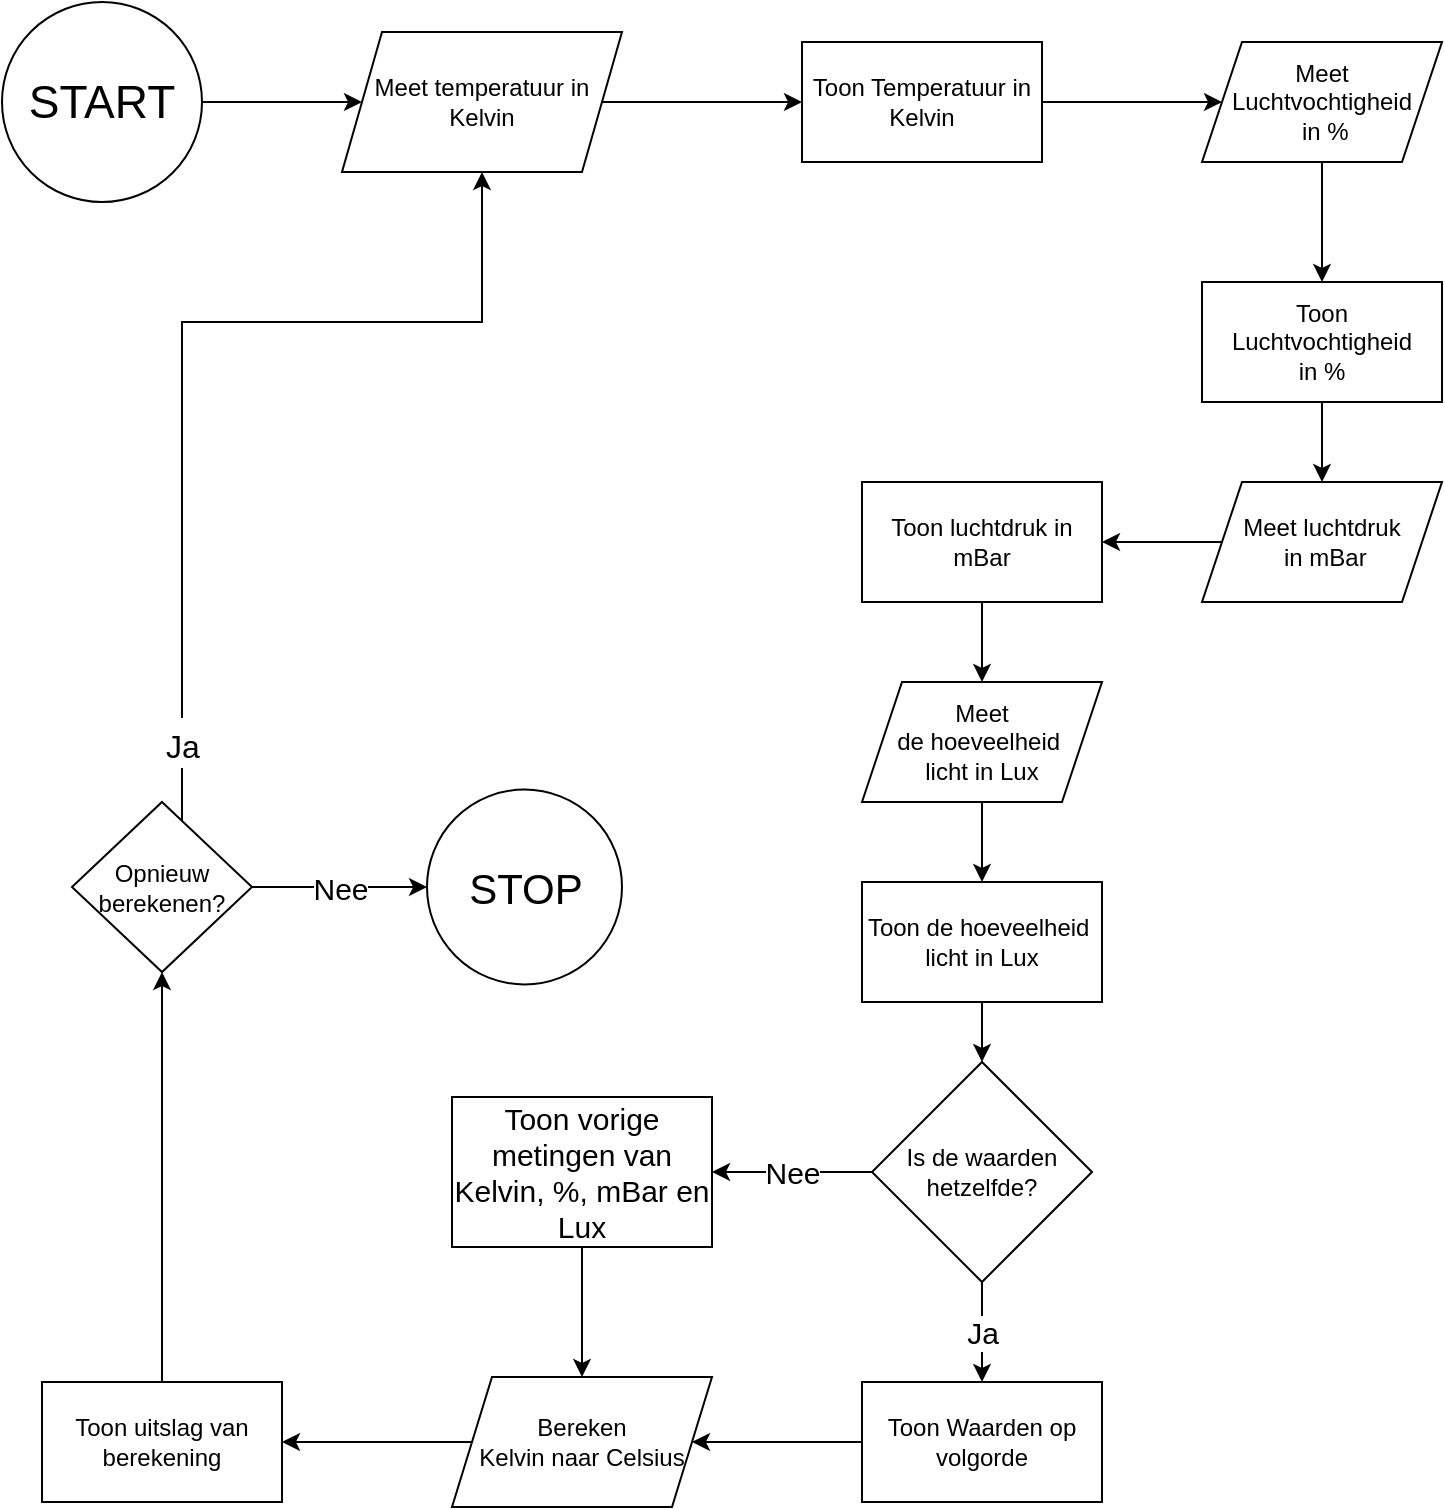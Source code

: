 <mxfile version="20.3.0" type="device"><diagram id="p0mWfqGE_EIGlTESGI-_" name="Pagina-1"><mxGraphModel dx="1038" dy="641" grid="1" gridSize="10" guides="1" tooltips="1" connect="1" arrows="1" fold="1" page="1" pageScale="1" pageWidth="827" pageHeight="1169" math="0" shadow="0"><root><mxCell id="0"/><mxCell id="1" parent="0"/><mxCell id="GQdavEVdIIyvvqhn-Gyl-3" value="" style="edgeStyle=orthogonalEdgeStyle;rounded=0;orthogonalLoop=1;jettySize=auto;html=1;fontSize=23;" edge="1" parent="1" source="GQdavEVdIIyvvqhn-Gyl-1" target="GQdavEVdIIyvvqhn-Gyl-2"><mxGeometry relative="1" as="geometry"/></mxCell><mxCell id="GQdavEVdIIyvvqhn-Gyl-1" value="&lt;font style=&quot;font-size: 23px;&quot;&gt;START&lt;/font&gt;" style="ellipse;whiteSpace=wrap;html=1;aspect=fixed;" vertex="1" parent="1"><mxGeometry x="30" y="30" width="100" height="100" as="geometry"/></mxCell><mxCell id="GQdavEVdIIyvvqhn-Gyl-5" value="" style="edgeStyle=orthogonalEdgeStyle;rounded=0;orthogonalLoop=1;jettySize=auto;html=1;fontSize=23;" edge="1" parent="1" source="GQdavEVdIIyvvqhn-Gyl-2" target="GQdavEVdIIyvvqhn-Gyl-4"><mxGeometry relative="1" as="geometry"/></mxCell><mxCell id="GQdavEVdIIyvvqhn-Gyl-2" value="Meet temperatuur in Kelvin" style="shape=parallelogram;perimeter=parallelogramPerimeter;whiteSpace=wrap;html=1;fixedSize=1;" vertex="1" parent="1"><mxGeometry x="200" y="45" width="140" height="70" as="geometry"/></mxCell><mxCell id="GQdavEVdIIyvvqhn-Gyl-7" value="" style="edgeStyle=orthogonalEdgeStyle;rounded=0;orthogonalLoop=1;jettySize=auto;html=1;fontSize=23;" edge="1" parent="1" source="GQdavEVdIIyvvqhn-Gyl-4" target="GQdavEVdIIyvvqhn-Gyl-6"><mxGeometry relative="1" as="geometry"/></mxCell><mxCell id="GQdavEVdIIyvvqhn-Gyl-4" value="Toon Temperatuur in Kelvin" style="whiteSpace=wrap;html=1;" vertex="1" parent="1"><mxGeometry x="430" y="50" width="120" height="60" as="geometry"/></mxCell><mxCell id="GQdavEVdIIyvvqhn-Gyl-9" value="" style="edgeStyle=orthogonalEdgeStyle;rounded=0;orthogonalLoop=1;jettySize=auto;html=1;fontSize=23;" edge="1" parent="1" source="GQdavEVdIIyvvqhn-Gyl-6" target="GQdavEVdIIyvvqhn-Gyl-8"><mxGeometry relative="1" as="geometry"/></mxCell><mxCell id="GQdavEVdIIyvvqhn-Gyl-6" value="Meet Luchtvochtigheid&lt;br&gt;&amp;nbsp;in %" style="shape=parallelogram;perimeter=parallelogramPerimeter;whiteSpace=wrap;html=1;fixedSize=1;" vertex="1" parent="1"><mxGeometry x="630" y="50" width="120" height="60" as="geometry"/></mxCell><mxCell id="GQdavEVdIIyvvqhn-Gyl-12" value="" style="edgeStyle=orthogonalEdgeStyle;rounded=0;orthogonalLoop=1;jettySize=auto;html=1;fontSize=23;" edge="1" parent="1" source="GQdavEVdIIyvvqhn-Gyl-8" target="GQdavEVdIIyvvqhn-Gyl-11"><mxGeometry relative="1" as="geometry"/></mxCell><mxCell id="GQdavEVdIIyvvqhn-Gyl-8" value="Toon Luchtvochtigheid &lt;br&gt;in %" style="whiteSpace=wrap;html=1;" vertex="1" parent="1"><mxGeometry x="630" y="170" width="120" height="60" as="geometry"/></mxCell><mxCell id="GQdavEVdIIyvvqhn-Gyl-14" value="" style="edgeStyle=orthogonalEdgeStyle;rounded=0;orthogonalLoop=1;jettySize=auto;html=1;fontSize=23;" edge="1" parent="1" source="GQdavEVdIIyvvqhn-Gyl-11" target="GQdavEVdIIyvvqhn-Gyl-13"><mxGeometry relative="1" as="geometry"/></mxCell><mxCell id="GQdavEVdIIyvvqhn-Gyl-11" value="Meet luchtdruk&lt;br&gt;&amp;nbsp;in mBar" style="shape=parallelogram;perimeter=parallelogramPerimeter;whiteSpace=wrap;html=1;fixedSize=1;" vertex="1" parent="1"><mxGeometry x="630" y="270" width="120" height="60" as="geometry"/></mxCell><mxCell id="GQdavEVdIIyvvqhn-Gyl-16" value="" style="edgeStyle=orthogonalEdgeStyle;rounded=0;orthogonalLoop=1;jettySize=auto;html=1;fontSize=23;" edge="1" parent="1" source="GQdavEVdIIyvvqhn-Gyl-13" target="GQdavEVdIIyvvqhn-Gyl-15"><mxGeometry relative="1" as="geometry"/></mxCell><mxCell id="GQdavEVdIIyvvqhn-Gyl-13" value="Toon luchtdruk in mBar" style="whiteSpace=wrap;html=1;" vertex="1" parent="1"><mxGeometry x="460" y="270" width="120" height="60" as="geometry"/></mxCell><mxCell id="GQdavEVdIIyvvqhn-Gyl-18" value="" style="edgeStyle=orthogonalEdgeStyle;rounded=0;orthogonalLoop=1;jettySize=auto;html=1;fontSize=23;" edge="1" parent="1" source="GQdavEVdIIyvvqhn-Gyl-15" target="GQdavEVdIIyvvqhn-Gyl-17"><mxGeometry relative="1" as="geometry"/></mxCell><mxCell id="GQdavEVdIIyvvqhn-Gyl-15" value="Meet &lt;br&gt;de hoeveelheid&amp;nbsp;&lt;br&gt;licht in Lux" style="shape=parallelogram;perimeter=parallelogramPerimeter;whiteSpace=wrap;html=1;fixedSize=1;" vertex="1" parent="1"><mxGeometry x="460" y="370" width="120" height="60" as="geometry"/></mxCell><mxCell id="GQdavEVdIIyvvqhn-Gyl-20" value="" style="edgeStyle=orthogonalEdgeStyle;rounded=0;orthogonalLoop=1;jettySize=auto;html=1;fontSize=23;" edge="1" parent="1" source="GQdavEVdIIyvvqhn-Gyl-17" target="GQdavEVdIIyvvqhn-Gyl-19"><mxGeometry relative="1" as="geometry"/></mxCell><mxCell id="GQdavEVdIIyvvqhn-Gyl-17" value="Toon de hoeveelheid&amp;nbsp;&lt;br&gt;licht in Lux" style="whiteSpace=wrap;html=1;" vertex="1" parent="1"><mxGeometry x="460" y="470" width="120" height="60" as="geometry"/></mxCell><mxCell id="GQdavEVdIIyvvqhn-Gyl-32" value="Ja" style="edgeStyle=orthogonalEdgeStyle;rounded=0;orthogonalLoop=1;jettySize=auto;html=1;fontSize=15;" edge="1" parent="1" source="GQdavEVdIIyvvqhn-Gyl-19" target="GQdavEVdIIyvvqhn-Gyl-31"><mxGeometry relative="1" as="geometry"/></mxCell><mxCell id="GQdavEVdIIyvvqhn-Gyl-34" value="Nee" style="edgeStyle=orthogonalEdgeStyle;rounded=0;orthogonalLoop=1;jettySize=auto;html=1;fontSize=15;" edge="1" parent="1" source="GQdavEVdIIyvvqhn-Gyl-19" target="GQdavEVdIIyvvqhn-Gyl-24"><mxGeometry relative="1" as="geometry"/></mxCell><mxCell id="GQdavEVdIIyvvqhn-Gyl-19" value="Is de waarden hetzelfde?" style="rhombus;whiteSpace=wrap;html=1;" vertex="1" parent="1"><mxGeometry x="465" y="560" width="110" height="110" as="geometry"/></mxCell><mxCell id="GQdavEVdIIyvvqhn-Gyl-36" value="" style="edgeStyle=orthogonalEdgeStyle;rounded=0;orthogonalLoop=1;jettySize=auto;html=1;fontSize=15;" edge="1" parent="1" source="GQdavEVdIIyvvqhn-Gyl-24" target="GQdavEVdIIyvvqhn-Gyl-35"><mxGeometry relative="1" as="geometry"/></mxCell><mxCell id="GQdavEVdIIyvvqhn-Gyl-24" value="&lt;font style=&quot;font-size: 15px;&quot;&gt;Toon vorige metingen van Kelvin, %, mBar en Lux&lt;/font&gt;" style="whiteSpace=wrap;html=1;" vertex="1" parent="1"><mxGeometry x="255" y="577.5" width="130" height="75" as="geometry"/></mxCell><mxCell id="GQdavEVdIIyvvqhn-Gyl-37" value="" style="edgeStyle=orthogonalEdgeStyle;rounded=0;orthogonalLoop=1;jettySize=auto;html=1;fontSize=15;" edge="1" parent="1" source="GQdavEVdIIyvvqhn-Gyl-31" target="GQdavEVdIIyvvqhn-Gyl-35"><mxGeometry relative="1" as="geometry"/></mxCell><mxCell id="GQdavEVdIIyvvqhn-Gyl-31" value="Toon Waarden op volgorde" style="whiteSpace=wrap;html=1;" vertex="1" parent="1"><mxGeometry x="460" y="720" width="120" height="60" as="geometry"/></mxCell><mxCell id="GQdavEVdIIyvvqhn-Gyl-39" value="" style="edgeStyle=orthogonalEdgeStyle;rounded=0;orthogonalLoop=1;jettySize=auto;html=1;fontSize=15;" edge="1" parent="1" source="GQdavEVdIIyvvqhn-Gyl-35" target="GQdavEVdIIyvvqhn-Gyl-38"><mxGeometry relative="1" as="geometry"/></mxCell><mxCell id="GQdavEVdIIyvvqhn-Gyl-35" value="Bereken &lt;br&gt;Kelvin naar Celsius" style="shape=parallelogram;perimeter=parallelogramPerimeter;whiteSpace=wrap;html=1;fixedSize=1;" vertex="1" parent="1"><mxGeometry x="255" y="717.5" width="130" height="65" as="geometry"/></mxCell><mxCell id="GQdavEVdIIyvvqhn-Gyl-42" value="" style="edgeStyle=orthogonalEdgeStyle;rounded=0;orthogonalLoop=1;jettySize=auto;html=1;fontSize=15;" edge="1" parent="1" source="GQdavEVdIIyvvqhn-Gyl-38" target="GQdavEVdIIyvvqhn-Gyl-41"><mxGeometry relative="1" as="geometry"/></mxCell><mxCell id="GQdavEVdIIyvvqhn-Gyl-38" value="Toon uitslag van berekening" style="whiteSpace=wrap;html=1;" vertex="1" parent="1"><mxGeometry x="50" y="720" width="120" height="60" as="geometry"/></mxCell><mxCell id="GQdavEVdIIyvvqhn-Gyl-44" value="Nee" style="edgeStyle=orthogonalEdgeStyle;rounded=0;orthogonalLoop=1;jettySize=auto;html=1;fontSize=15;" edge="1" parent="1" source="GQdavEVdIIyvvqhn-Gyl-41" target="GQdavEVdIIyvvqhn-Gyl-43"><mxGeometry relative="1" as="geometry"/></mxCell><mxCell id="GQdavEVdIIyvvqhn-Gyl-45" value="&lt;font style=&quot;font-size: 16px;&quot;&gt;Ja&lt;/font&gt;" style="edgeStyle=orthogonalEdgeStyle;rounded=0;orthogonalLoop=1;jettySize=auto;html=1;fontSize=21;" edge="1" parent="1" source="GQdavEVdIIyvvqhn-Gyl-41" target="GQdavEVdIIyvvqhn-Gyl-2"><mxGeometry x="-0.834" relative="1" as="geometry"><mxPoint x="150" y="280" as="targetPoint"/><Array as="points"><mxPoint x="120" y="190"/><mxPoint x="270" y="190"/></Array><mxPoint as="offset"/></mxGeometry></mxCell><mxCell id="GQdavEVdIIyvvqhn-Gyl-41" value="Opnieuw berekenen?" style="rhombus;whiteSpace=wrap;html=1;" vertex="1" parent="1"><mxGeometry x="65" y="430" width="90" height="85" as="geometry"/></mxCell><mxCell id="GQdavEVdIIyvvqhn-Gyl-43" value="&lt;font style=&quot;font-size: 21px;&quot;&gt;STOP&lt;/font&gt;" style="ellipse;whiteSpace=wrap;html=1;aspect=fixed;fontSize=15;" vertex="1" parent="1"><mxGeometry x="242.5" y="423.75" width="97.5" height="97.5" as="geometry"/></mxCell></root></mxGraphModel></diagram></mxfile>